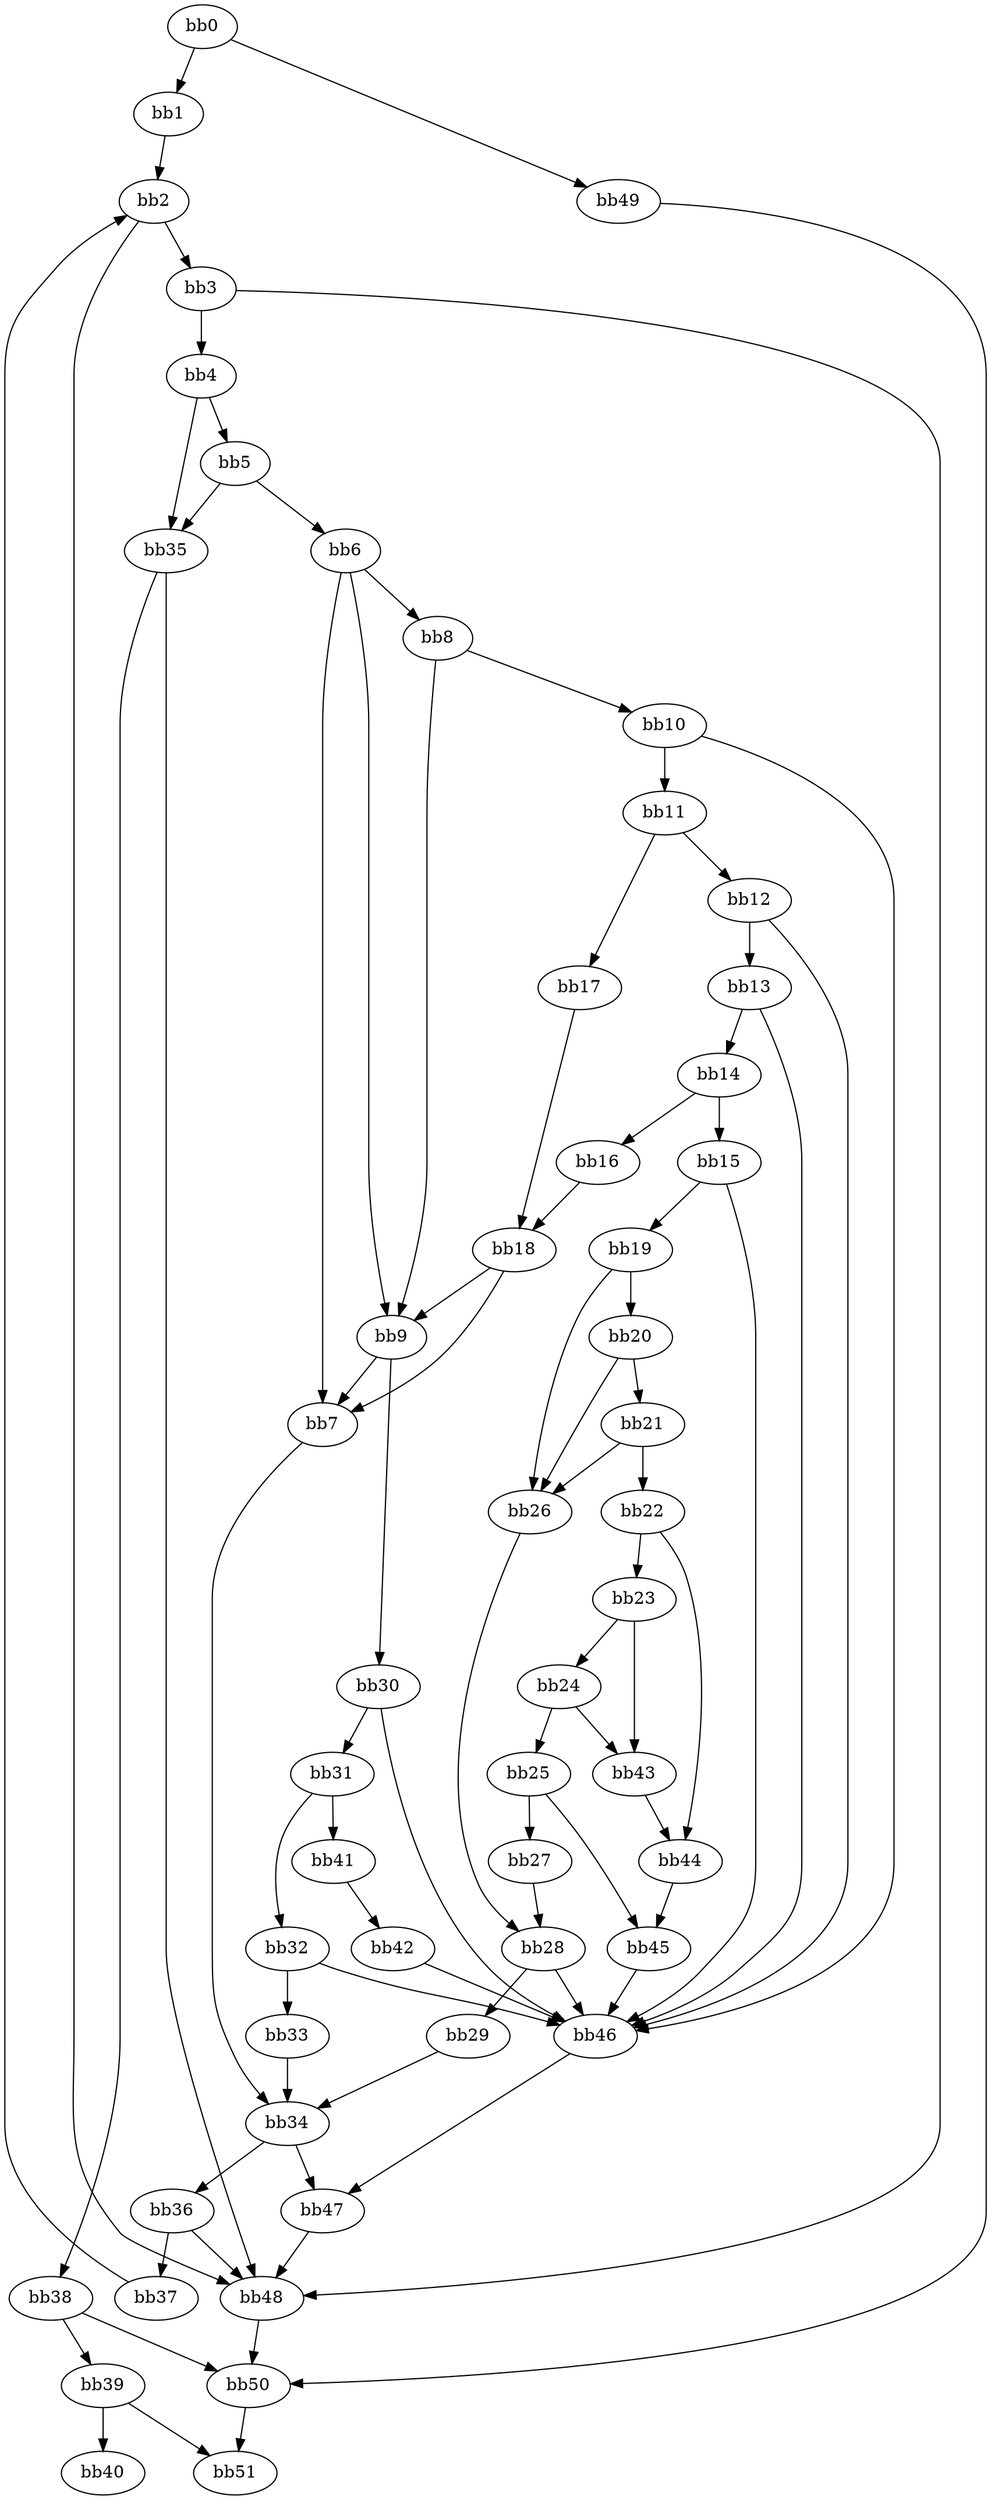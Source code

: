 digraph {
    0 [ label = "bb0\l" ]
    1 [ label = "bb1\l" ]
    2 [ label = "bb2\l" ]
    3 [ label = "bb3\l" ]
    4 [ label = "bb4\l" ]
    5 [ label = "bb5\l" ]
    6 [ label = "bb6\l" ]
    7 [ label = "bb7\l" ]
    8 [ label = "bb8\l" ]
    9 [ label = "bb9\l" ]
    10 [ label = "bb10\l" ]
    11 [ label = "bb11\l" ]
    12 [ label = "bb12\l" ]
    13 [ label = "bb13\l" ]
    14 [ label = "bb14\l" ]
    15 [ label = "bb15\l" ]
    16 [ label = "bb16\l" ]
    17 [ label = "bb17\l" ]
    18 [ label = "bb18\l" ]
    19 [ label = "bb19\l" ]
    20 [ label = "bb20\l" ]
    21 [ label = "bb21\l" ]
    22 [ label = "bb22\l" ]
    23 [ label = "bb23\l" ]
    24 [ label = "bb24\l" ]
    25 [ label = "bb25\l" ]
    26 [ label = "bb26\l" ]
    27 [ label = "bb27\l" ]
    28 [ label = "bb28\l" ]
    29 [ label = "bb29\l" ]
    30 [ label = "bb30\l" ]
    31 [ label = "bb31\l" ]
    32 [ label = "bb32\l" ]
    33 [ label = "bb33\l" ]
    34 [ label = "bb34\l" ]
    35 [ label = "bb35\l" ]
    36 [ label = "bb36\l" ]
    37 [ label = "bb37\l" ]
    38 [ label = "bb38\l" ]
    39 [ label = "bb39\l" ]
    40 [ label = "bb40\l" ]
    41 [ label = "bb41\l" ]
    42 [ label = "bb42\l" ]
    43 [ label = "bb43\l" ]
    44 [ label = "bb44\l" ]
    45 [ label = "bb45\l" ]
    46 [ label = "bb46\l" ]
    47 [ label = "bb47\l" ]
    48 [ label = "bb48\l" ]
    49 [ label = "bb49\l" ]
    50 [ label = "bb50\l" ]
    51 [ label = "bb51\l" ]
    0 -> 1 [ ]
    0 -> 49 [ ]
    1 -> 2 [ ]
    2 -> 3 [ ]
    2 -> 48 [ ]
    3 -> 4 [ ]
    3 -> 48 [ ]
    4 -> 5 [ ]
    4 -> 35 [ ]
    5 -> 6 [ ]
    5 -> 35 [ ]
    6 -> 7 [ ]
    6 -> 8 [ ]
    6 -> 9 [ ]
    7 -> 34 [ ]
    8 -> 9 [ ]
    8 -> 10 [ ]
    9 -> 7 [ ]
    9 -> 30 [ ]
    10 -> 11 [ ]
    10 -> 46 [ ]
    11 -> 12 [ ]
    11 -> 17 [ ]
    12 -> 13 [ ]
    12 -> 46 [ ]
    13 -> 14 [ ]
    13 -> 46 [ ]
    14 -> 15 [ ]
    14 -> 16 [ ]
    15 -> 19 [ ]
    15 -> 46 [ ]
    16 -> 18 [ ]
    17 -> 18 [ ]
    18 -> 7 [ ]
    18 -> 9 [ ]
    19 -> 20 [ ]
    19 -> 26 [ ]
    20 -> 21 [ ]
    20 -> 26 [ ]
    21 -> 22 [ ]
    21 -> 26 [ ]
    22 -> 23 [ ]
    22 -> 44 [ ]
    23 -> 24 [ ]
    23 -> 43 [ ]
    24 -> 25 [ ]
    24 -> 43 [ ]
    25 -> 27 [ ]
    25 -> 45 [ ]
    26 -> 28 [ ]
    27 -> 28 [ ]
    28 -> 29 [ ]
    28 -> 46 [ ]
    29 -> 34 [ ]
    30 -> 31 [ ]
    30 -> 46 [ ]
    31 -> 32 [ ]
    31 -> 41 [ ]
    32 -> 33 [ ]
    32 -> 46 [ ]
    33 -> 34 [ ]
    34 -> 36 [ ]
    34 -> 47 [ ]
    35 -> 38 [ ]
    35 -> 48 [ ]
    36 -> 37 [ ]
    36 -> 48 [ ]
    37 -> 2 [ ]
    38 -> 39 [ ]
    38 -> 50 [ ]
    39 -> 40 [ ]
    39 -> 51 [ ]
    41 -> 42 [ ]
    42 -> 46 [ ]
    43 -> 44 [ ]
    44 -> 45 [ ]
    45 -> 46 [ ]
    46 -> 47 [ ]
    47 -> 48 [ ]
    48 -> 50 [ ]
    49 -> 50 [ ]
    50 -> 51 [ ]
}

